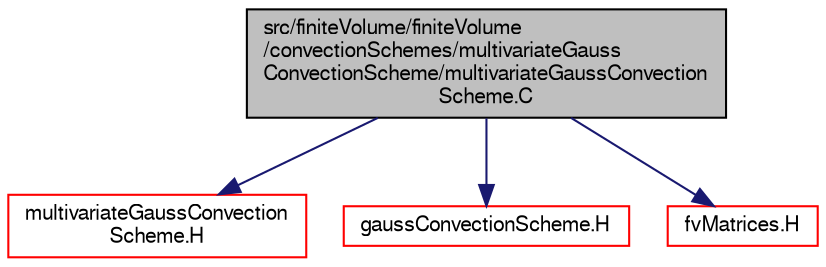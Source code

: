 digraph "src/finiteVolume/finiteVolume/convectionSchemes/multivariateGaussConvectionScheme/multivariateGaussConvectionScheme.C"
{
  bgcolor="transparent";
  edge [fontname="FreeSans",fontsize="10",labelfontname="FreeSans",labelfontsize="10"];
  node [fontname="FreeSans",fontsize="10",shape=record];
  Node0 [label="src/finiteVolume/finiteVolume\l/convectionSchemes/multivariateGauss\lConvectionScheme/multivariateGaussConvection\lScheme.C",height=0.2,width=0.4,color="black", fillcolor="grey75", style="filled", fontcolor="black"];
  Node0 -> Node1 [color="midnightblue",fontsize="10",style="solid",fontname="FreeSans"];
  Node1 [label="multivariateGaussConvection\lScheme.H",height=0.2,width=0.4,color="red",URL="$a02786.html"];
  Node0 -> Node83 [color="midnightblue",fontsize="10",style="solid",fontname="FreeSans"];
  Node83 [label="gaussConvectionScheme.H",height=0.2,width=0.4,color="red",URL="$a02777.html"];
  Node0 -> Node84 [color="midnightblue",fontsize="10",style="solid",fontname="FreeSans"];
  Node84 [label="fvMatrices.H",height=0.2,width=0.4,color="red",URL="$a03272.html",tooltip="A special matrix type and solver, designed for finite volume solutions of scalar equations. "];
}
